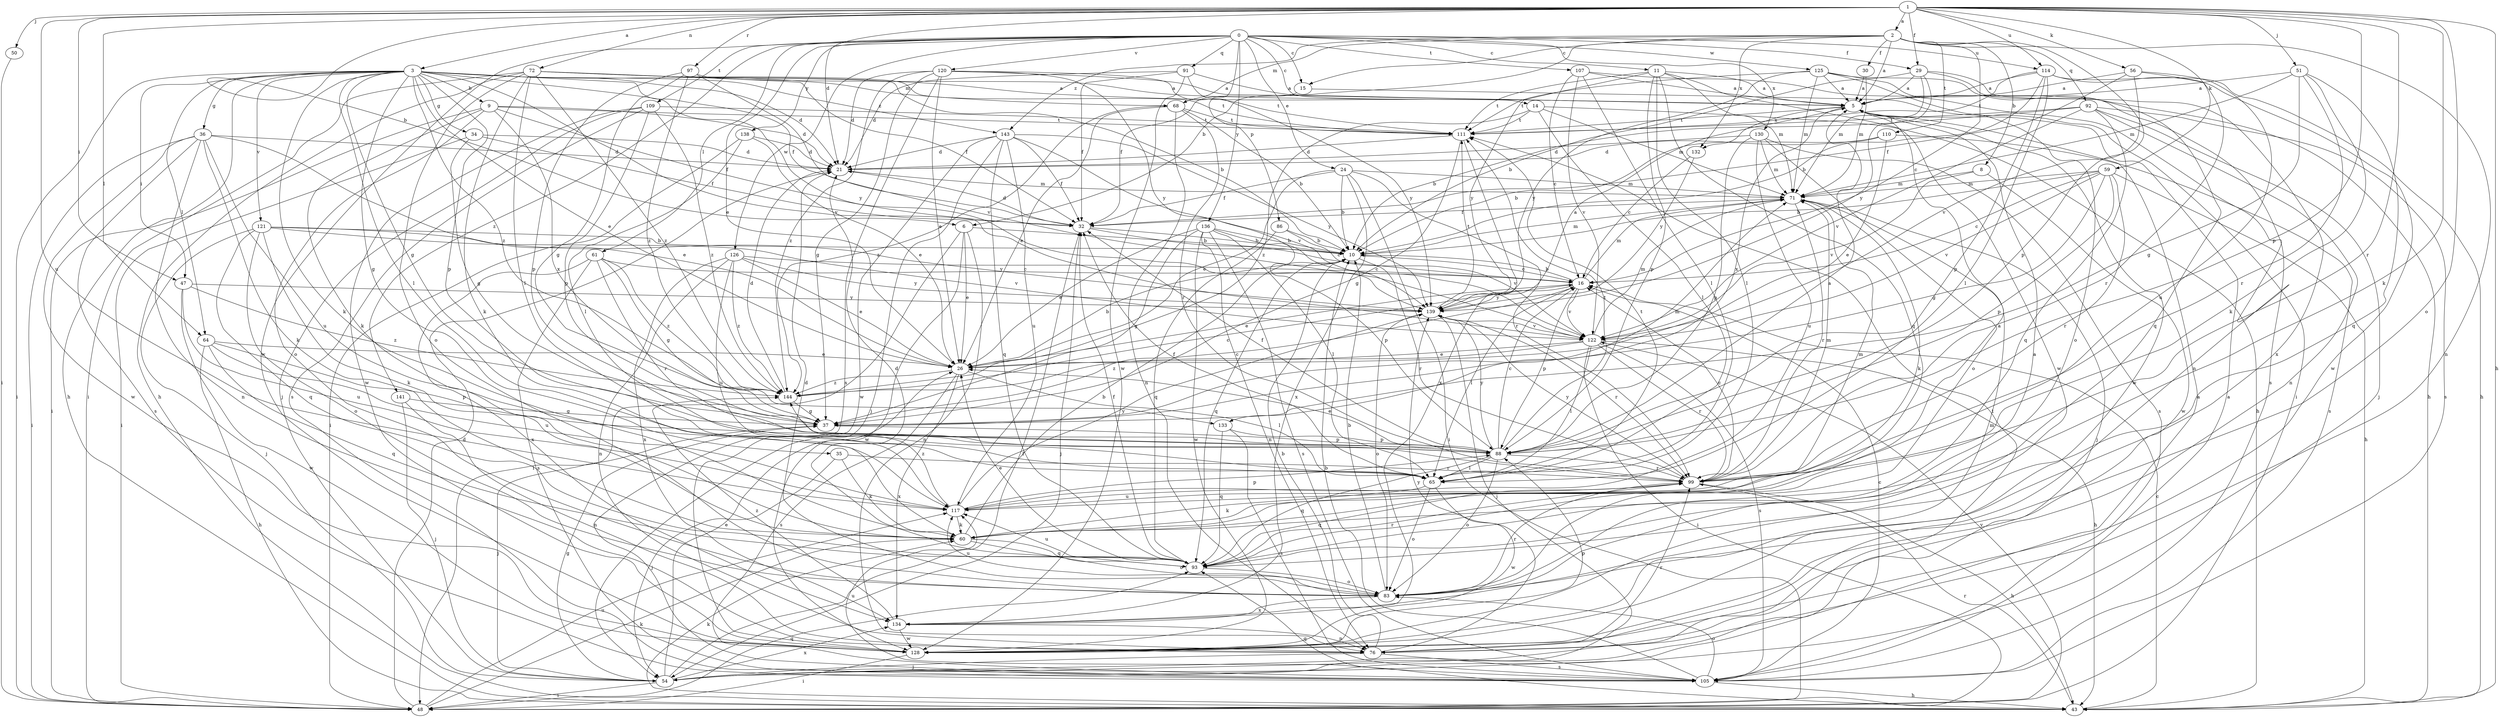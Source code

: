 strict digraph  {
0;
1;
2;
3;
5;
6;
8;
9;
10;
11;
14;
15;
16;
21;
24;
26;
29;
30;
32;
34;
35;
36;
37;
43;
47;
48;
50;
51;
54;
56;
59;
60;
61;
64;
65;
68;
71;
72;
76;
83;
86;
88;
91;
92;
93;
97;
99;
105;
107;
109;
110;
111;
114;
117;
120;
121;
122;
125;
126;
128;
130;
132;
133;
134;
136;
138;
139;
141;
143;
144;
0 -> 11  [label=c];
0 -> 14  [label=c];
0 -> 15  [label=c];
0 -> 24  [label=e];
0 -> 26  [label=e];
0 -> 29  [label=f];
0 -> 61  [label=l];
0 -> 86  [label=p];
0 -> 91  [label=q];
0 -> 107  [label=t];
0 -> 109  [label=t];
0 -> 114  [label=u];
0 -> 120  [label=v];
0 -> 125  [label=w];
0 -> 126  [label=w];
0 -> 128  [label=w];
0 -> 130  [label=x];
0 -> 136  [label=y];
0 -> 138  [label=y];
0 -> 141  [label=z];
1 -> 2  [label=a];
1 -> 3  [label=a];
1 -> 6  [label=b];
1 -> 21  [label=d];
1 -> 29  [label=f];
1 -> 43  [label=h];
1 -> 47  [label=i];
1 -> 50  [label=j];
1 -> 51  [label=j];
1 -> 56  [label=k];
1 -> 59  [label=k];
1 -> 60  [label=k];
1 -> 64  [label=l];
1 -> 72  [label=n];
1 -> 83  [label=o];
1 -> 88  [label=p];
1 -> 97  [label=r];
1 -> 99  [label=r];
1 -> 114  [label=u];
1 -> 117  [label=u];
2 -> 5  [label=a];
2 -> 6  [label=b];
2 -> 8  [label=b];
2 -> 15  [label=c];
2 -> 16  [label=c];
2 -> 30  [label=f];
2 -> 68  [label=m];
2 -> 76  [label=n];
2 -> 88  [label=p];
2 -> 92  [label=q];
2 -> 110  [label=t];
2 -> 132  [label=x];
2 -> 143  [label=z];
3 -> 9  [label=b];
3 -> 21  [label=d];
3 -> 26  [label=e];
3 -> 32  [label=f];
3 -> 34  [label=g];
3 -> 35  [label=g];
3 -> 36  [label=g];
3 -> 37  [label=g];
3 -> 43  [label=h];
3 -> 47  [label=i];
3 -> 48  [label=i];
3 -> 60  [label=k];
3 -> 64  [label=l];
3 -> 65  [label=l];
3 -> 68  [label=m];
3 -> 88  [label=p];
3 -> 121  [label=v];
3 -> 122  [label=v];
3 -> 139  [label=y];
3 -> 143  [label=z];
3 -> 144  [label=z];
5 -> 111  [label=t];
5 -> 128  [label=w];
5 -> 132  [label=x];
5 -> 133  [label=x];
6 -> 10  [label=b];
6 -> 26  [label=e];
6 -> 48  [label=i];
6 -> 76  [label=n];
6 -> 128  [label=w];
8 -> 71  [label=m];
8 -> 122  [label=v];
8 -> 128  [label=w];
9 -> 21  [label=d];
9 -> 32  [label=f];
9 -> 48  [label=i];
9 -> 60  [label=k];
9 -> 83  [label=o];
9 -> 111  [label=t];
9 -> 133  [label=x];
10 -> 16  [label=c];
10 -> 71  [label=m];
10 -> 93  [label=q];
10 -> 99  [label=r];
11 -> 5  [label=a];
11 -> 65  [label=l];
11 -> 71  [label=m];
11 -> 88  [label=p];
11 -> 93  [label=q];
11 -> 111  [label=t];
11 -> 128  [label=w];
11 -> 139  [label=y];
14 -> 43  [label=h];
14 -> 65  [label=l];
14 -> 71  [label=m];
14 -> 111  [label=t];
14 -> 144  [label=z];
15 -> 32  [label=f];
15 -> 48  [label=i];
16 -> 10  [label=b];
16 -> 26  [label=e];
16 -> 65  [label=l];
16 -> 71  [label=m];
16 -> 88  [label=p];
16 -> 122  [label=v];
16 -> 139  [label=y];
21 -> 71  [label=m];
24 -> 10  [label=b];
24 -> 26  [label=e];
24 -> 32  [label=f];
24 -> 48  [label=i];
24 -> 71  [label=m];
24 -> 99  [label=r];
24 -> 134  [label=x];
26 -> 10  [label=b];
26 -> 65  [label=l];
26 -> 105  [label=s];
26 -> 134  [label=x];
26 -> 144  [label=z];
29 -> 5  [label=a];
29 -> 10  [label=b];
29 -> 71  [label=m];
29 -> 93  [label=q];
29 -> 134  [label=x];
29 -> 139  [label=y];
30 -> 5  [label=a];
30 -> 71  [label=m];
32 -> 10  [label=b];
32 -> 16  [label=c];
32 -> 21  [label=d];
32 -> 54  [label=j];
34 -> 21  [label=d];
34 -> 32  [label=f];
34 -> 37  [label=g];
34 -> 48  [label=i];
35 -> 54  [label=j];
35 -> 60  [label=k];
35 -> 99  [label=r];
36 -> 21  [label=d];
36 -> 26  [label=e];
36 -> 48  [label=i];
36 -> 60  [label=k];
36 -> 76  [label=n];
36 -> 105  [label=s];
36 -> 117  [label=u];
36 -> 128  [label=w];
37 -> 16  [label=c];
37 -> 54  [label=j];
37 -> 71  [label=m];
37 -> 88  [label=p];
43 -> 16  [label=c];
43 -> 60  [label=k];
43 -> 93  [label=q];
43 -> 99  [label=r];
47 -> 117  [label=u];
47 -> 128  [label=w];
47 -> 139  [label=y];
47 -> 144  [label=z];
48 -> 21  [label=d];
48 -> 60  [label=k];
48 -> 93  [label=q];
48 -> 117  [label=u];
48 -> 122  [label=v];
50 -> 48  [label=i];
51 -> 5  [label=a];
51 -> 37  [label=g];
51 -> 60  [label=k];
51 -> 71  [label=m];
51 -> 93  [label=q];
51 -> 99  [label=r];
54 -> 5  [label=a];
54 -> 26  [label=e];
54 -> 32  [label=f];
54 -> 37  [label=g];
54 -> 48  [label=i];
54 -> 111  [label=t];
54 -> 134  [label=x];
56 -> 5  [label=a];
56 -> 32  [label=f];
56 -> 99  [label=r];
56 -> 117  [label=u];
56 -> 122  [label=v];
59 -> 10  [label=b];
59 -> 16  [label=c];
59 -> 37  [label=g];
59 -> 43  [label=h];
59 -> 71  [label=m];
59 -> 88  [label=p];
59 -> 99  [label=r];
59 -> 122  [label=v];
60 -> 5  [label=a];
60 -> 10  [label=b];
60 -> 83  [label=o];
60 -> 93  [label=q];
61 -> 16  [label=c];
61 -> 37  [label=g];
61 -> 99  [label=r];
61 -> 105  [label=s];
61 -> 134  [label=x];
61 -> 144  [label=z];
64 -> 26  [label=e];
64 -> 43  [label=h];
64 -> 88  [label=p];
64 -> 93  [label=q];
64 -> 117  [label=u];
65 -> 32  [label=f];
65 -> 60  [label=k];
65 -> 83  [label=o];
65 -> 111  [label=t];
65 -> 128  [label=w];
68 -> 10  [label=b];
68 -> 26  [label=e];
68 -> 76  [label=n];
68 -> 99  [label=r];
68 -> 111  [label=t];
68 -> 144  [label=z];
71 -> 32  [label=f];
71 -> 54  [label=j];
71 -> 60  [label=k];
71 -> 99  [label=r];
72 -> 5  [label=a];
72 -> 10  [label=b];
72 -> 32  [label=f];
72 -> 43  [label=h];
72 -> 48  [label=i];
72 -> 60  [label=k];
72 -> 65  [label=l];
72 -> 83  [label=o];
72 -> 111  [label=t];
72 -> 144  [label=z];
76 -> 10  [label=b];
76 -> 54  [label=j];
76 -> 99  [label=r];
76 -> 105  [label=s];
76 -> 139  [label=y];
83 -> 5  [label=a];
83 -> 10  [label=b];
83 -> 21  [label=d];
83 -> 99  [label=r];
83 -> 117  [label=u];
83 -> 134  [label=x];
86 -> 10  [label=b];
86 -> 93  [label=q];
86 -> 122  [label=v];
88 -> 5  [label=a];
88 -> 16  [label=c];
88 -> 26  [label=e];
88 -> 32  [label=f];
88 -> 65  [label=l];
88 -> 83  [label=o];
88 -> 93  [label=q];
88 -> 99  [label=r];
88 -> 111  [label=t];
88 -> 139  [label=y];
91 -> 5  [label=a];
91 -> 21  [label=d];
91 -> 32  [label=f];
91 -> 128  [label=w];
91 -> 139  [label=y];
92 -> 10  [label=b];
92 -> 54  [label=j];
92 -> 76  [label=n];
92 -> 93  [label=q];
92 -> 105  [label=s];
92 -> 111  [label=t];
92 -> 122  [label=v];
93 -> 21  [label=d];
93 -> 26  [label=e];
93 -> 32  [label=f];
93 -> 83  [label=o];
93 -> 99  [label=r];
93 -> 117  [label=u];
97 -> 5  [label=a];
97 -> 37  [label=g];
97 -> 88  [label=p];
97 -> 122  [label=v];
97 -> 144  [label=z];
99 -> 16  [label=c];
99 -> 43  [label=h];
99 -> 71  [label=m];
99 -> 93  [label=q];
99 -> 117  [label=u];
99 -> 139  [label=y];
105 -> 5  [label=a];
105 -> 10  [label=b];
105 -> 16  [label=c];
105 -> 43  [label=h];
105 -> 83  [label=o];
105 -> 117  [label=u];
107 -> 5  [label=a];
107 -> 16  [label=c];
107 -> 43  [label=h];
107 -> 65  [label=l];
107 -> 122  [label=v];
109 -> 54  [label=j];
109 -> 88  [label=p];
109 -> 105  [label=s];
109 -> 111  [label=t];
109 -> 128  [label=w];
109 -> 144  [label=z];
110 -> 10  [label=b];
110 -> 21  [label=d];
110 -> 26  [label=e];
110 -> 105  [label=s];
111 -> 21  [label=d];
111 -> 37  [label=g];
111 -> 134  [label=x];
114 -> 5  [label=a];
114 -> 10  [label=b];
114 -> 43  [label=h];
114 -> 65  [label=l];
114 -> 88  [label=p];
114 -> 111  [label=t];
114 -> 128  [label=w];
117 -> 60  [label=k];
117 -> 71  [label=m];
117 -> 88  [label=p];
117 -> 139  [label=y];
117 -> 144  [label=z];
120 -> 5  [label=a];
120 -> 21  [label=d];
120 -> 26  [label=e];
120 -> 37  [label=g];
120 -> 105  [label=s];
120 -> 111  [label=t];
120 -> 139  [label=y];
120 -> 144  [label=z];
121 -> 10  [label=b];
121 -> 54  [label=j];
121 -> 60  [label=k];
121 -> 83  [label=o];
121 -> 93  [label=q];
121 -> 122  [label=v];
121 -> 139  [label=y];
122 -> 26  [label=e];
122 -> 43  [label=h];
122 -> 48  [label=i];
122 -> 65  [label=l];
122 -> 71  [label=m];
122 -> 99  [label=r];
122 -> 105  [label=s];
122 -> 144  [label=z];
125 -> 5  [label=a];
125 -> 71  [label=m];
125 -> 76  [label=n];
125 -> 83  [label=o];
125 -> 105  [label=s];
125 -> 111  [label=t];
125 -> 139  [label=y];
126 -> 16  [label=c];
126 -> 26  [label=e];
126 -> 76  [label=n];
126 -> 117  [label=u];
126 -> 134  [label=x];
126 -> 139  [label=y];
126 -> 144  [label=z];
128 -> 48  [label=i];
128 -> 71  [label=m];
128 -> 88  [label=p];
130 -> 21  [label=d];
130 -> 71  [label=m];
130 -> 83  [label=o];
130 -> 88  [label=p];
130 -> 105  [label=s];
130 -> 117  [label=u];
132 -> 16  [label=c];
132 -> 139  [label=y];
133 -> 88  [label=p];
133 -> 93  [label=q];
133 -> 105  [label=s];
134 -> 76  [label=n];
134 -> 128  [label=w];
134 -> 144  [label=z];
136 -> 10  [label=b];
136 -> 26  [label=e];
136 -> 37  [label=g];
136 -> 65  [label=l];
136 -> 76  [label=n];
136 -> 88  [label=p];
136 -> 105  [label=s];
136 -> 128  [label=w];
138 -> 21  [label=d];
138 -> 26  [label=e];
138 -> 48  [label=i];
138 -> 65  [label=l];
139 -> 5  [label=a];
139 -> 54  [label=j];
139 -> 83  [label=o];
139 -> 99  [label=r];
139 -> 111  [label=t];
139 -> 122  [label=v];
141 -> 37  [label=g];
141 -> 54  [label=j];
141 -> 76  [label=n];
143 -> 21  [label=d];
143 -> 32  [label=f];
143 -> 54  [label=j];
143 -> 93  [label=q];
143 -> 117  [label=u];
143 -> 122  [label=v];
143 -> 128  [label=w];
143 -> 139  [label=y];
144 -> 16  [label=c];
144 -> 21  [label=d];
144 -> 37  [label=g];
}

